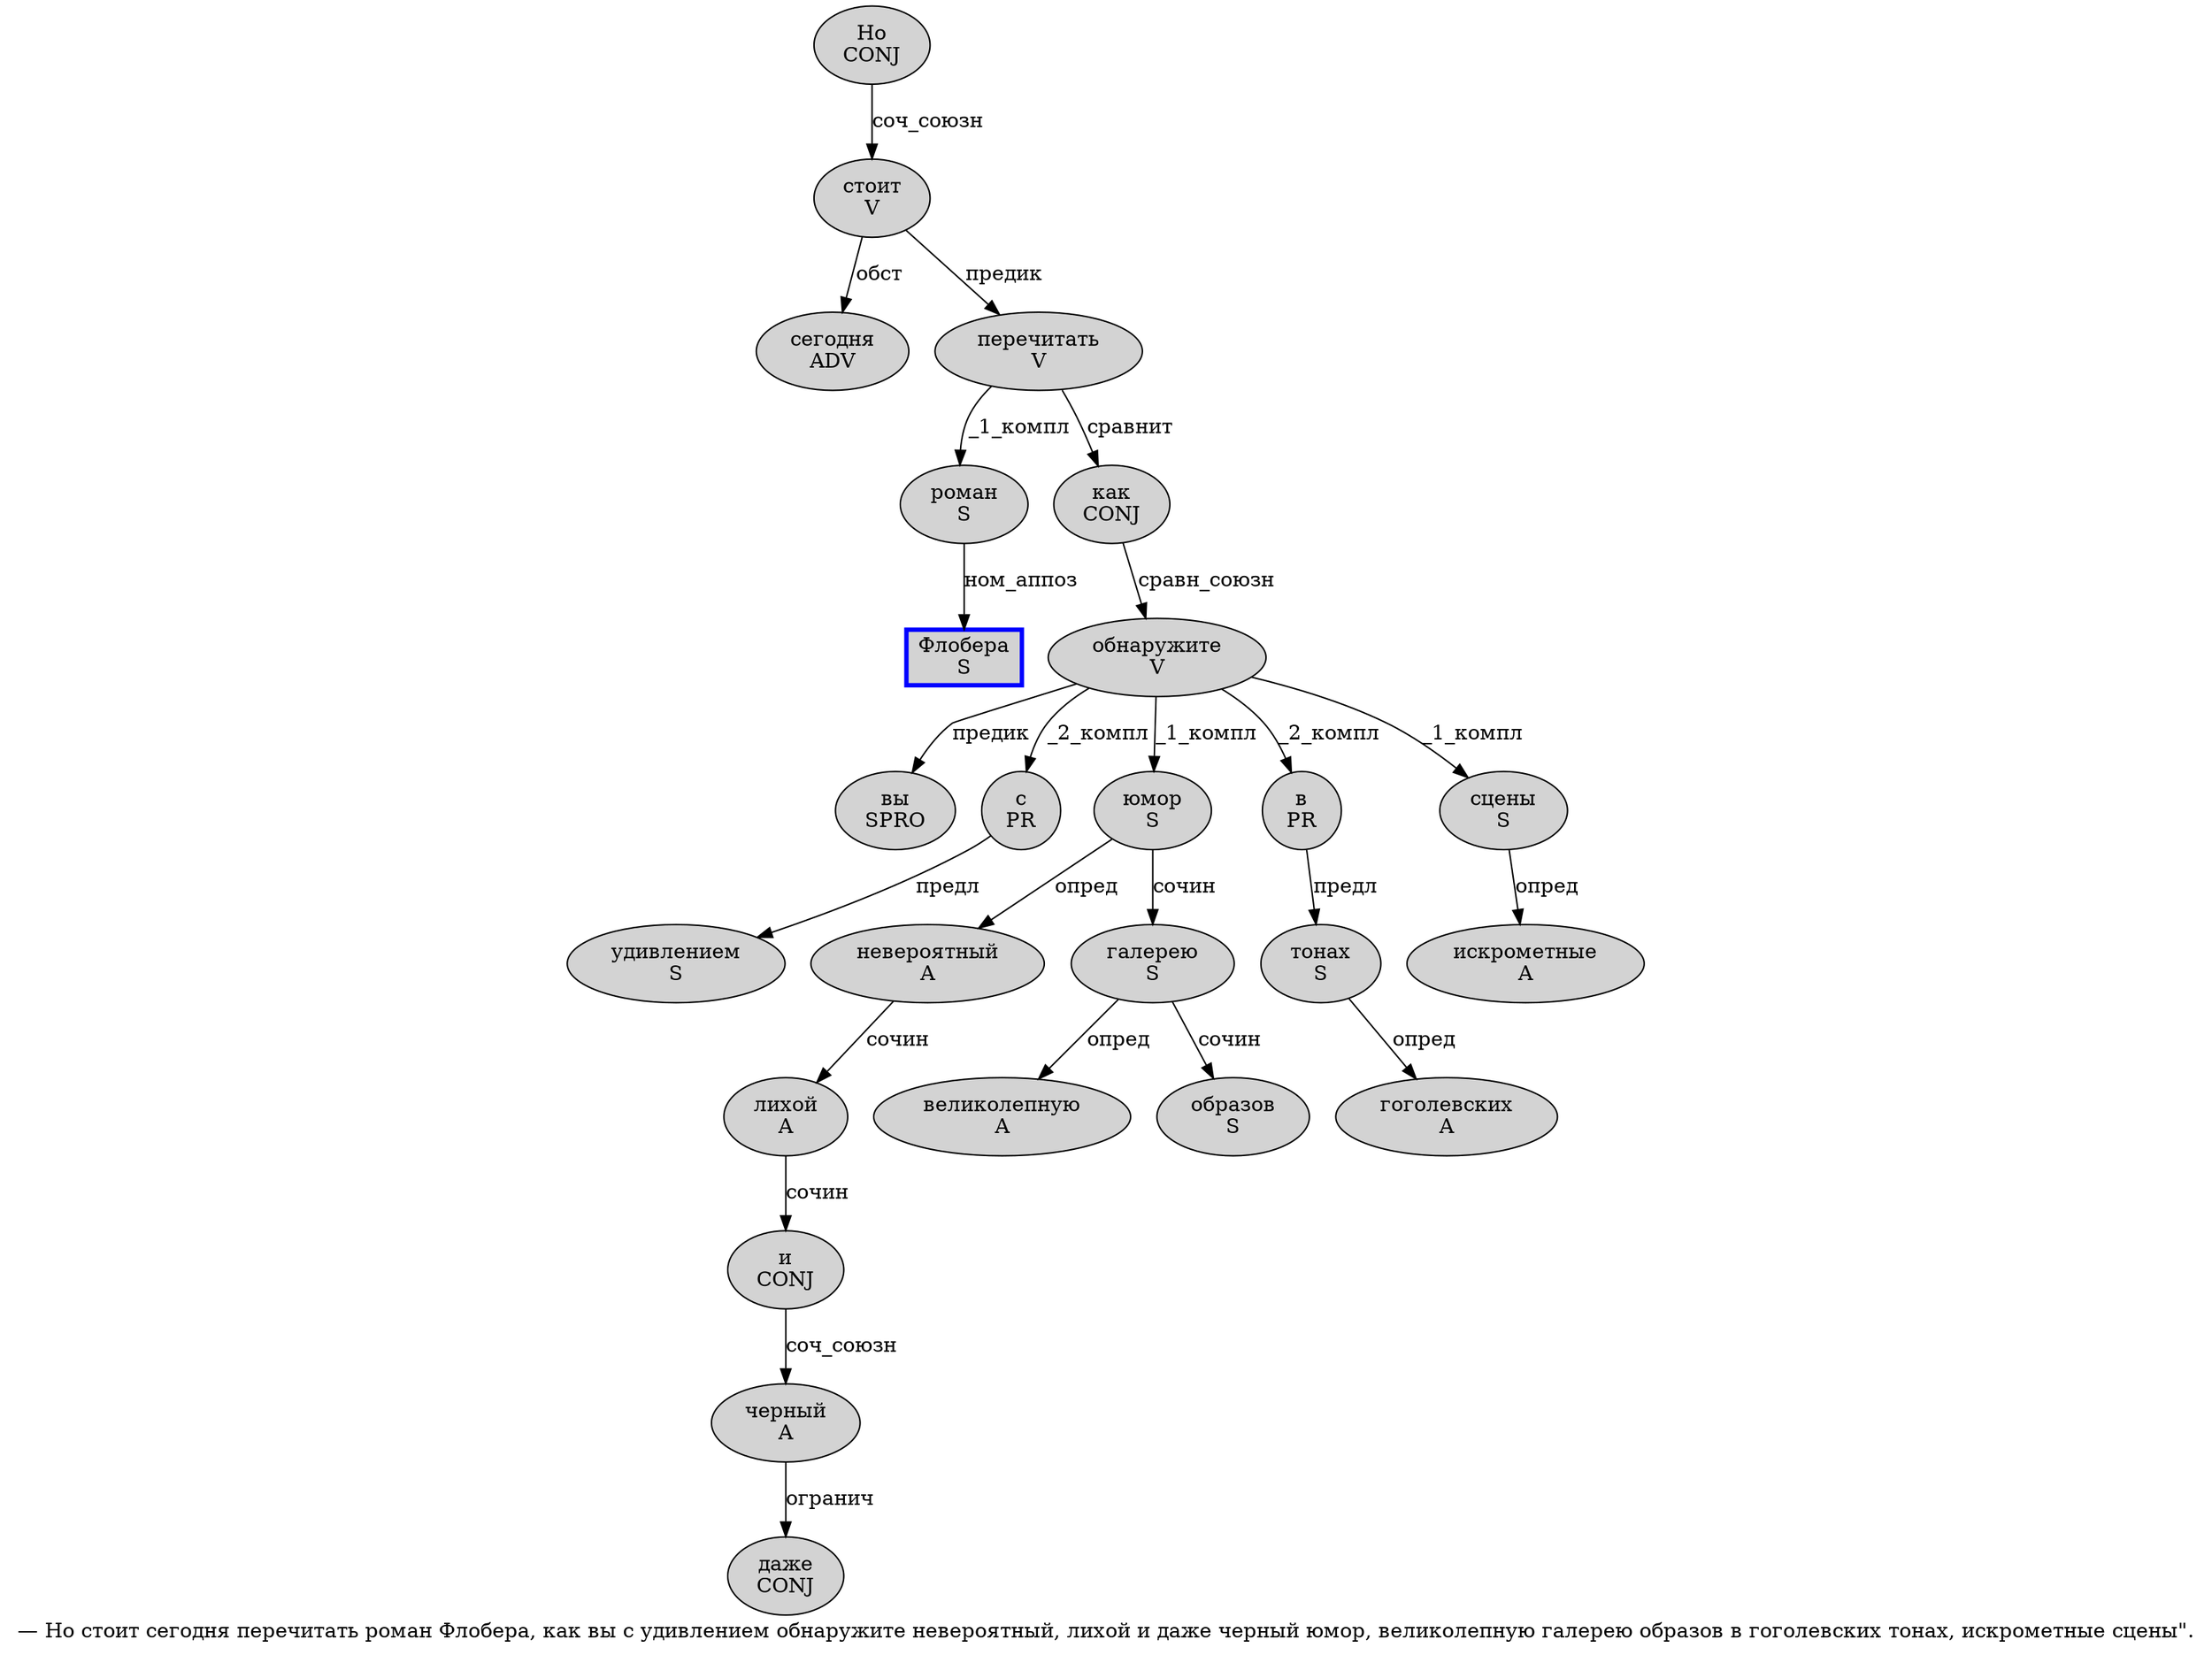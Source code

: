 digraph SENTENCE_174 {
	graph [label="— Но стоит сегодня перечитать роман Флобера, как вы с удивлением обнаружите невероятный, лихой и даже черный юмор, великолепную галерею образов в гоголевских тонах, искрометные сцены\"."]
	node [style=filled]
		1 [label="Но
CONJ" color="" fillcolor=lightgray penwidth=1 shape=ellipse]
		2 [label="стоит
V" color="" fillcolor=lightgray penwidth=1 shape=ellipse]
		3 [label="сегодня
ADV" color="" fillcolor=lightgray penwidth=1 shape=ellipse]
		4 [label="перечитать
V" color="" fillcolor=lightgray penwidth=1 shape=ellipse]
		5 [label="роман
S" color="" fillcolor=lightgray penwidth=1 shape=ellipse]
		6 [label="Флобера
S" color=blue fillcolor=lightgray penwidth=3 shape=box]
		8 [label="как
CONJ" color="" fillcolor=lightgray penwidth=1 shape=ellipse]
		9 [label="вы
SPRO" color="" fillcolor=lightgray penwidth=1 shape=ellipse]
		10 [label="с
PR" color="" fillcolor=lightgray penwidth=1 shape=ellipse]
		11 [label="удивлением
S" color="" fillcolor=lightgray penwidth=1 shape=ellipse]
		12 [label="обнаружите
V" color="" fillcolor=lightgray penwidth=1 shape=ellipse]
		13 [label="невероятный
A" color="" fillcolor=lightgray penwidth=1 shape=ellipse]
		15 [label="лихой
A" color="" fillcolor=lightgray penwidth=1 shape=ellipse]
		16 [label="и
CONJ" color="" fillcolor=lightgray penwidth=1 shape=ellipse]
		17 [label="даже
CONJ" color="" fillcolor=lightgray penwidth=1 shape=ellipse]
		18 [label="черный
A" color="" fillcolor=lightgray penwidth=1 shape=ellipse]
		19 [label="юмор
S" color="" fillcolor=lightgray penwidth=1 shape=ellipse]
		21 [label="великолепную
A" color="" fillcolor=lightgray penwidth=1 shape=ellipse]
		22 [label="галерею
S" color="" fillcolor=lightgray penwidth=1 shape=ellipse]
		23 [label="образов
S" color="" fillcolor=lightgray penwidth=1 shape=ellipse]
		24 [label="в
PR" color="" fillcolor=lightgray penwidth=1 shape=ellipse]
		25 [label="гоголевских
A" color="" fillcolor=lightgray penwidth=1 shape=ellipse]
		26 [label="тонах
S" color="" fillcolor=lightgray penwidth=1 shape=ellipse]
		28 [label="искрометные
A" color="" fillcolor=lightgray penwidth=1 shape=ellipse]
		29 [label="сцены
S" color="" fillcolor=lightgray penwidth=1 shape=ellipse]
			29 -> 28 [label="опред"]
			12 -> 9 [label="предик"]
			12 -> 10 [label="_2_компл"]
			12 -> 19 [label="_1_компл"]
			12 -> 24 [label="_2_компл"]
			12 -> 29 [label="_1_компл"]
			13 -> 15 [label="сочин"]
			22 -> 21 [label="опред"]
			22 -> 23 [label="сочин"]
			1 -> 2 [label="соч_союзн"]
			26 -> 25 [label="опред"]
			5 -> 6 [label="ном_аппоз"]
			2 -> 3 [label="обст"]
			2 -> 4 [label="предик"]
			19 -> 13 [label="опред"]
			19 -> 22 [label="сочин"]
			16 -> 18 [label="соч_союзн"]
			8 -> 12 [label="сравн_союзн"]
			10 -> 11 [label="предл"]
			4 -> 5 [label="_1_компл"]
			4 -> 8 [label="сравнит"]
			15 -> 16 [label="сочин"]
			24 -> 26 [label="предл"]
			18 -> 17 [label="огранич"]
}
